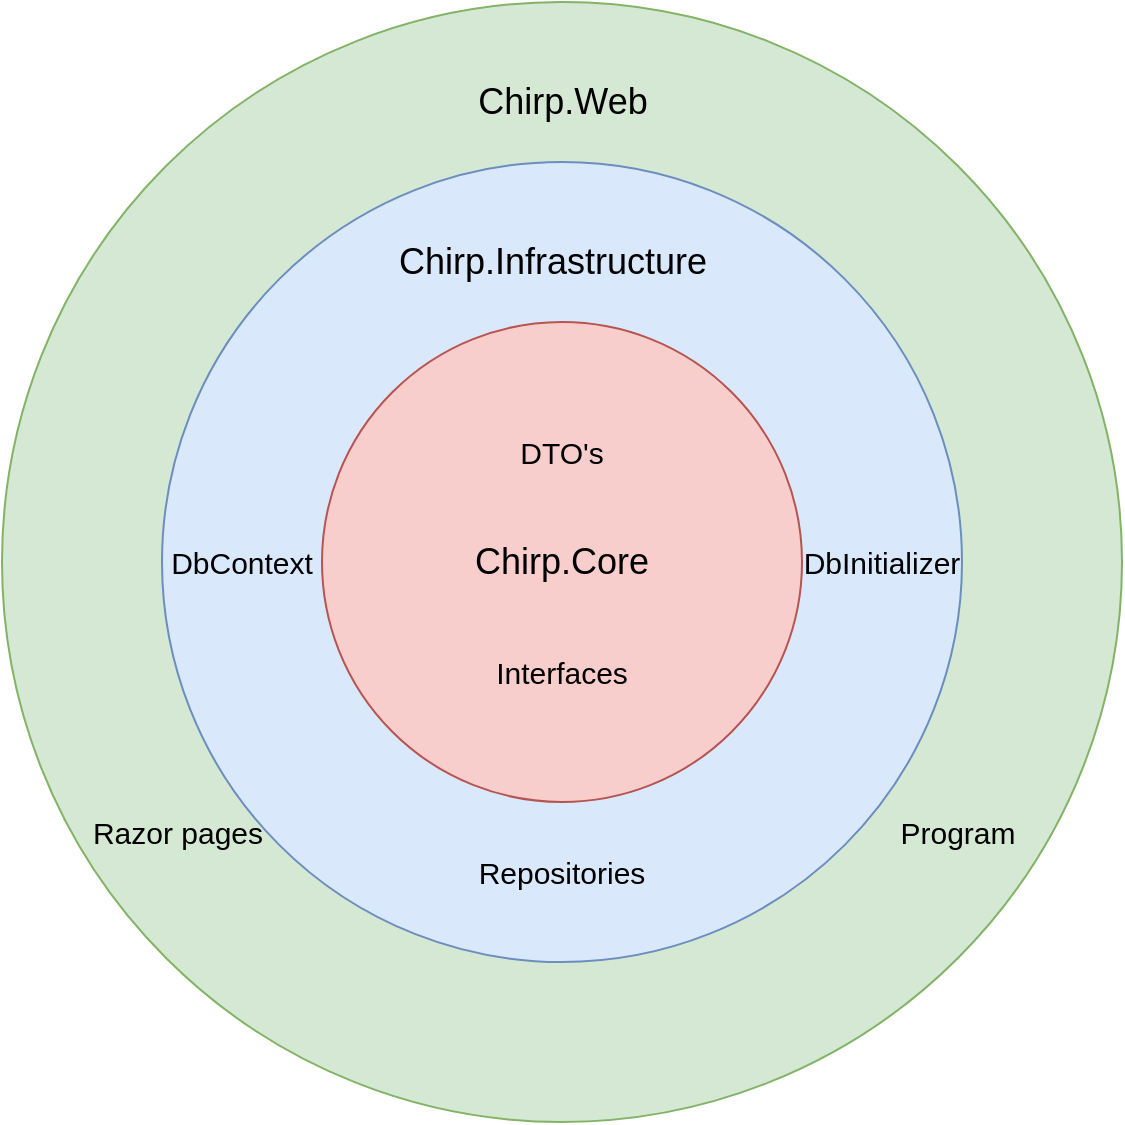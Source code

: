 <mxfile version="22.1.11" type="device">
  <diagram name="Side-1" id="zbdASJEP1JT3Zde92ADc">
    <mxGraphModel dx="1434" dy="738" grid="0" gridSize="10" guides="1" tooltips="1" connect="1" arrows="1" fold="1" page="1" pageScale="1" pageWidth="827" pageHeight="1169" background="#ffffff" math="0" shadow="0">
      <root>
        <mxCell id="0" />
        <mxCell id="1" parent="0" />
        <mxCell id="nIXFCDTlyxW-PsFjP-wB-1" value="" style="ellipse;whiteSpace=wrap;html=1;aspect=fixed;fillColor=#d5e8d4;strokeColor=#82b366;" parent="1" vertex="1">
          <mxGeometry x="120" y="120" width="560" height="560" as="geometry" />
        </mxCell>
        <mxCell id="nIXFCDTlyxW-PsFjP-wB-3" value="&lt;font style=&quot;font-size: 18px;&quot;&gt;Chirp.Web&lt;/font&gt;" style="text;html=1;align=center;verticalAlign=middle;resizable=0;points=[];autosize=1;strokeColor=none;fillColor=none;" parent="1" vertex="1">
          <mxGeometry x="345" y="150" width="110" height="40" as="geometry" />
        </mxCell>
        <mxCell id="nIXFCDTlyxW-PsFjP-wB-4" value="" style="ellipse;whiteSpace=wrap;html=1;aspect=fixed;fillColor=#dae8fc;strokeColor=#6c8ebf;" parent="1" vertex="1">
          <mxGeometry x="200" y="200" width="400" height="400" as="geometry" />
        </mxCell>
        <mxCell id="nIXFCDTlyxW-PsFjP-wB-5" value="&lt;font style=&quot;font-size: 18px;&quot;&gt;Chirp.Core&lt;/font&gt;" style="ellipse;whiteSpace=wrap;html=1;aspect=fixed;fillColor=#f8cecc;strokeColor=#b85450;" parent="1" vertex="1">
          <mxGeometry x="280" y="280" width="240" height="240" as="geometry" />
        </mxCell>
        <mxCell id="nIXFCDTlyxW-PsFjP-wB-6" value="&lt;font style=&quot;font-size: 18px;&quot;&gt;Chirp.Infrastructure&lt;/font&gt;" style="text;html=1;align=center;verticalAlign=middle;resizable=0;points=[];autosize=1;strokeColor=none;fillColor=none;" parent="1" vertex="1">
          <mxGeometry x="305" y="230" width="180" height="40" as="geometry" />
        </mxCell>
        <mxCell id="nIXFCDTlyxW-PsFjP-wB-7" value="&lt;font style=&quot;font-size: 15px;&quot;&gt;DTO&#39;s&lt;/font&gt;" style="text;html=1;strokeColor=none;fillColor=none;align=center;verticalAlign=middle;whiteSpace=wrap;rounded=0;" parent="1" vertex="1">
          <mxGeometry x="370" y="330" width="60" height="30" as="geometry" />
        </mxCell>
        <mxCell id="nIXFCDTlyxW-PsFjP-wB-8" value="&lt;font style=&quot;font-size: 15px;&quot;&gt;Interfaces&lt;/font&gt;" style="text;html=1;strokeColor=none;fillColor=none;align=center;verticalAlign=middle;whiteSpace=wrap;rounded=0;" parent="1" vertex="1">
          <mxGeometry x="370" y="440" width="60" height="30" as="geometry" />
        </mxCell>
        <mxCell id="nIXFCDTlyxW-PsFjP-wB-10" value="&lt;font style=&quot;font-size: 15px;&quot;&gt;DbContext&lt;/font&gt;" style="text;html=1;strokeColor=none;fillColor=none;align=center;verticalAlign=middle;whiteSpace=wrap;rounded=0;" parent="1" vertex="1">
          <mxGeometry x="210" y="385" width="60" height="30" as="geometry" />
        </mxCell>
        <mxCell id="nIXFCDTlyxW-PsFjP-wB-11" value="&lt;font style=&quot;font-size: 15px;&quot;&gt;Repositories&lt;/font&gt;" style="text;html=1;strokeColor=none;fillColor=none;align=center;verticalAlign=middle;whiteSpace=wrap;rounded=0;" parent="1" vertex="1">
          <mxGeometry x="370" y="540" width="60" height="30" as="geometry" />
        </mxCell>
        <mxCell id="nIXFCDTlyxW-PsFjP-wB-12" value="&lt;font style=&quot;font-size: 15px;&quot;&gt;DbInitializer&lt;/font&gt;" style="text;html=1;strokeColor=none;fillColor=none;align=center;verticalAlign=middle;whiteSpace=wrap;rounded=0;" parent="1" vertex="1">
          <mxGeometry x="530" y="385" width="60" height="30" as="geometry" />
        </mxCell>
        <mxCell id="nIXFCDTlyxW-PsFjP-wB-13" value="&lt;font style=&quot;font-size: 15px;&quot;&gt;Razor pages&lt;/font&gt;" style="text;html=1;strokeColor=none;fillColor=none;align=center;verticalAlign=middle;whiteSpace=wrap;rounded=0;" parent="1" vertex="1">
          <mxGeometry x="160" y="520" width="96" height="30" as="geometry" />
        </mxCell>
        <mxCell id="nIXFCDTlyxW-PsFjP-wB-14" value="&lt;font style=&quot;font-size: 15px;&quot;&gt;Program&lt;/font&gt;" style="text;html=1;strokeColor=none;fillColor=none;align=center;verticalAlign=middle;whiteSpace=wrap;rounded=0;" parent="1" vertex="1">
          <mxGeometry x="550" y="520" width="96" height="30" as="geometry" />
        </mxCell>
      </root>
    </mxGraphModel>
  </diagram>
</mxfile>
